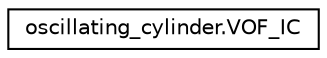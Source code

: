 digraph "Graphical Class Hierarchy"
{
 // LATEX_PDF_SIZE
  edge [fontname="Helvetica",fontsize="10",labelfontname="Helvetica",labelfontsize="10"];
  node [fontname="Helvetica",fontsize="10",shape=record];
  rankdir="LR";
  Node0 [label="oscillating_cylinder.VOF_IC",height=0.2,width=0.4,color="black", fillcolor="white", style="filled",URL="$d6/d35/classoscillating__cylinder_1_1VOF__IC.html",tooltip=" "];
}

